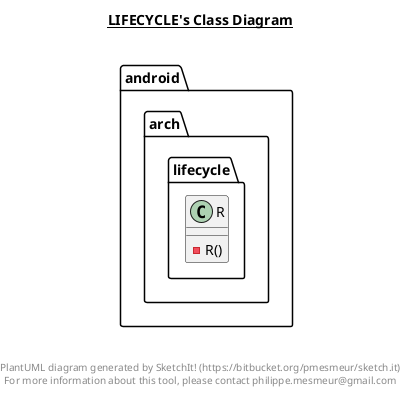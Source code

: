 @startuml

title __LIFECYCLE's Class Diagram__\n

  package android.arch.lifecycle {
    class R {
        - R()
    }
  }
  



right footer


PlantUML diagram generated by SketchIt! (https://bitbucket.org/pmesmeur/sketch.it)
For more information about this tool, please contact philippe.mesmeur@gmail.com
endfooter

@enduml
